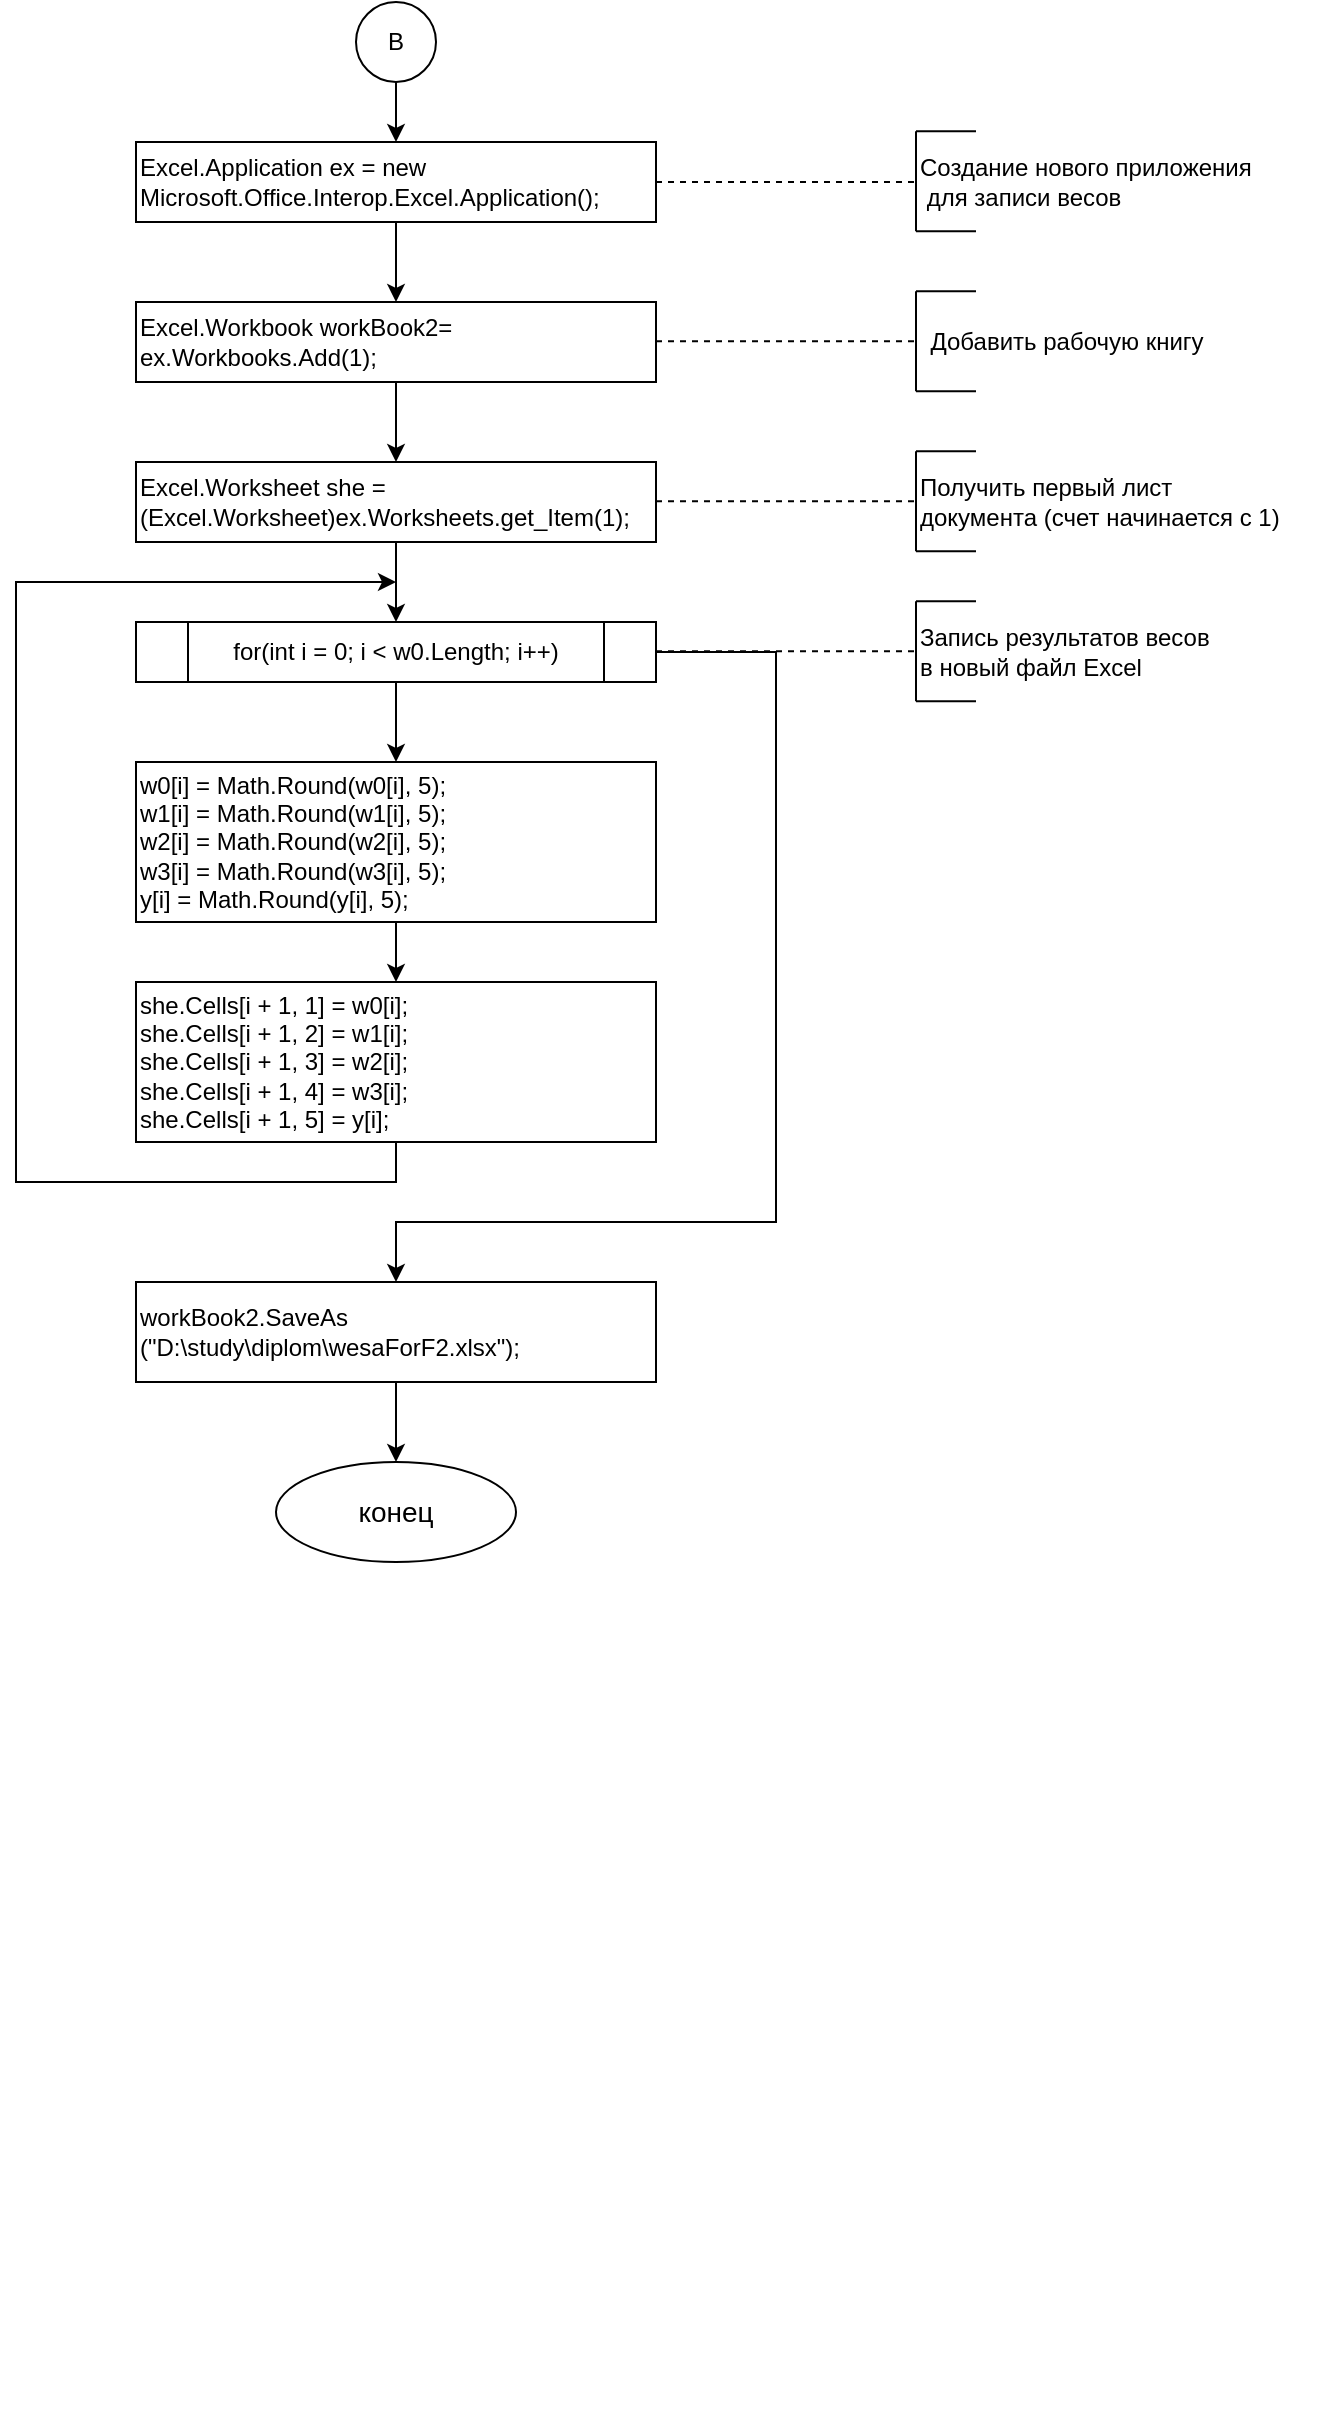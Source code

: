 <mxfile version="13.1.3" type="github"><diagram id="C5RBs43oDa-KdzZeNtuy" name="Page-1"><mxGraphModel dx="865" dy="1612" grid="1" gridSize="10" guides="1" tooltips="1" connect="1" arrows="1" fold="1" page="1" pageScale="1" pageWidth="827" pageHeight="1169" math="0" shadow="0"><root><mxCell id="WIyWlLk6GJQsqaUBKTNV-0"/><mxCell id="WIyWlLk6GJQsqaUBKTNV-1" parent="WIyWlLk6GJQsqaUBKTNV-0"/><mxCell id="FTiQs1ns2KFohDc8EjF0-0" value="&lt;span style=&quot;color: rgba(0 , 0 , 0 , 0) ; font-family: monospace ; font-size: 0px&quot;&gt;%3CmxGraphModel%3E%3Croot%3E%3CmxCell%20id%3D%220%22%2F%3E%3CmxCell%20id%3D%221%22%20parent%3D%220%22%2F%3E%3CmxCell%20id%3D%222%22%20value%3D%22%D0%92%22%20style%3D%22ellipse%3BwhiteSpace%3Dwrap%3Bhtml%3D1%3Baspect%3Dfixed%3B%22%20vertex%3D%221%22%20parent%3D%221%22%3E%3CmxGeometry%20x%3D%22280%22%20y%3D%221090%22%20width%3D%2240%22%20height%3D%2240%22%20as%3D%22geometry%22%2F%3E%3C%2FmxCell%3E%3C%2Froot%3E%3C%2FmxGraphModel%3E&lt;/span&gt;" style="text;html=1;align=center;verticalAlign=middle;resizable=0;points=[];autosize=1;" vertex="1" parent="WIyWlLk6GJQsqaUBKTNV-1"><mxGeometry x="337" y="66" width="20" height="20" as="geometry"/></mxCell><mxCell id="FTiQs1ns2KFohDc8EjF0-4" style="edgeStyle=orthogonalEdgeStyle;rounded=0;orthogonalLoop=1;jettySize=auto;html=1;entryX=0.5;entryY=0;entryDx=0;entryDy=0;" edge="1" parent="WIyWlLk6GJQsqaUBKTNV-1" source="FTiQs1ns2KFohDc8EjF0-1" target="FTiQs1ns2KFohDc8EjF0-3"><mxGeometry relative="1" as="geometry"/></mxCell><mxCell id="FTiQs1ns2KFohDc8EjF0-1" value="В" style="ellipse;whiteSpace=wrap;html=1;aspect=fixed;" vertex="1" parent="WIyWlLk6GJQsqaUBKTNV-1"><mxGeometry x="210" y="-1120" width="40" height="40" as="geometry"/></mxCell><mxCell id="FTiQs1ns2KFohDc8EjF0-13" style="edgeStyle=orthogonalEdgeStyle;rounded=0;orthogonalLoop=1;jettySize=auto;html=1;entryX=0.5;entryY=0;entryDx=0;entryDy=0;" edge="1" parent="WIyWlLk6GJQsqaUBKTNV-1" source="FTiQs1ns2KFohDc8EjF0-3" target="FTiQs1ns2KFohDc8EjF0-12"><mxGeometry relative="1" as="geometry"/></mxCell><mxCell id="FTiQs1ns2KFohDc8EjF0-3" value="Excel.Application ex = new Microsoft.Office.Interop.Excel.Application();" style="rounded=0;whiteSpace=wrap;html=1;align=left;" vertex="1" parent="WIyWlLk6GJQsqaUBKTNV-1"><mxGeometry x="100" y="-1050" width="260" height="40" as="geometry"/></mxCell><mxCell id="FTiQs1ns2KFohDc8EjF0-5" value="" style="endArrow=none;dashed=1;html=1;" edge="1" parent="WIyWlLk6GJQsqaUBKTNV-1"><mxGeometry width="50" height="50" relative="1" as="geometry"><mxPoint x="360" y="-1030" as="sourcePoint"/><mxPoint x="490" y="-1030" as="targetPoint"/></mxGeometry></mxCell><mxCell id="FTiQs1ns2KFohDc8EjF0-6" value="Создание нового приложения&lt;br&gt;&amp;nbsp;для записи весов" style="text;html=1;align=left;verticalAlign=middle;resizable=0;points=[];autosize=1;" vertex="1" parent="WIyWlLk6GJQsqaUBKTNV-1"><mxGeometry x="490" y="-1045" width="180" height="30" as="geometry"/></mxCell><mxCell id="FTiQs1ns2KFohDc8EjF0-9" value="" style="endArrow=none;html=1;" edge="1" parent="WIyWlLk6GJQsqaUBKTNV-1"><mxGeometry width="50" height="50" relative="1" as="geometry"><mxPoint x="490" y="-1005.42" as="sourcePoint"/><mxPoint x="490" y="-1055.42" as="targetPoint"/></mxGeometry></mxCell><mxCell id="FTiQs1ns2KFohDc8EjF0-10" value="" style="endArrow=none;html=1;" edge="1" parent="WIyWlLk6GJQsqaUBKTNV-1"><mxGeometry width="50" height="50" relative="1" as="geometry"><mxPoint x="490" y="-1055.42" as="sourcePoint"/><mxPoint x="520" y="-1055.42" as="targetPoint"/></mxGeometry></mxCell><mxCell id="FTiQs1ns2KFohDc8EjF0-11" value="" style="endArrow=none;html=1;" edge="1" parent="WIyWlLk6GJQsqaUBKTNV-1"><mxGeometry width="50" height="50" relative="1" as="geometry"><mxPoint x="490" y="-1005.42" as="sourcePoint"/><mxPoint x="520" y="-1005.42" as="targetPoint"/></mxGeometry></mxCell><mxCell id="FTiQs1ns2KFohDc8EjF0-21" style="edgeStyle=orthogonalEdgeStyle;rounded=0;orthogonalLoop=1;jettySize=auto;html=1;entryX=0.5;entryY=0;entryDx=0;entryDy=0;" edge="1" parent="WIyWlLk6GJQsqaUBKTNV-1" source="FTiQs1ns2KFohDc8EjF0-12" target="FTiQs1ns2KFohDc8EjF0-19"><mxGeometry relative="1" as="geometry"/></mxCell><mxCell id="FTiQs1ns2KFohDc8EjF0-12" value="Excel.Workbook workBook2= ex.Workbooks.Add(1);" style="rounded=0;whiteSpace=wrap;html=1;align=left;" vertex="1" parent="WIyWlLk6GJQsqaUBKTNV-1"><mxGeometry x="100" y="-970" width="260" height="40" as="geometry"/></mxCell><mxCell id="FTiQs1ns2KFohDc8EjF0-14" value="" style="endArrow=none;dashed=1;html=1;" edge="1" parent="WIyWlLk6GJQsqaUBKTNV-1"><mxGeometry width="50" height="50" relative="1" as="geometry"><mxPoint x="360" y="-950.42" as="sourcePoint"/><mxPoint x="490" y="-950.42" as="targetPoint"/></mxGeometry></mxCell><mxCell id="FTiQs1ns2KFohDc8EjF0-15" value="" style="endArrow=none;html=1;" edge="1" parent="WIyWlLk6GJQsqaUBKTNV-1"><mxGeometry width="50" height="50" relative="1" as="geometry"><mxPoint x="490" y="-925.42" as="sourcePoint"/><mxPoint x="490" y="-975.42" as="targetPoint"/></mxGeometry></mxCell><mxCell id="FTiQs1ns2KFohDc8EjF0-16" value="" style="endArrow=none;html=1;" edge="1" parent="WIyWlLk6GJQsqaUBKTNV-1"><mxGeometry width="50" height="50" relative="1" as="geometry"><mxPoint x="490" y="-975.42" as="sourcePoint"/><mxPoint x="520" y="-975.42" as="targetPoint"/></mxGeometry></mxCell><mxCell id="FTiQs1ns2KFohDc8EjF0-17" value="" style="endArrow=none;html=1;" edge="1" parent="WIyWlLk6GJQsqaUBKTNV-1"><mxGeometry width="50" height="50" relative="1" as="geometry"><mxPoint x="490" y="-925.42" as="sourcePoint"/><mxPoint x="520" y="-925.42" as="targetPoint"/></mxGeometry></mxCell><mxCell id="FTiQs1ns2KFohDc8EjF0-18" value="Добавить рабочую книгу" style="text;html=1;align=center;verticalAlign=middle;resizable=0;points=[];autosize=1;" vertex="1" parent="WIyWlLk6GJQsqaUBKTNV-1"><mxGeometry x="490" y="-960" width="150" height="20" as="geometry"/></mxCell><mxCell id="FTiQs1ns2KFohDc8EjF0-29" style="edgeStyle=orthogonalEdgeStyle;rounded=0;orthogonalLoop=1;jettySize=auto;html=1;entryX=0.5;entryY=0;entryDx=0;entryDy=0;" edge="1" parent="WIyWlLk6GJQsqaUBKTNV-1" source="FTiQs1ns2KFohDc8EjF0-19" target="FTiQs1ns2KFohDc8EjF0-28"><mxGeometry relative="1" as="geometry"/></mxCell><mxCell id="FTiQs1ns2KFohDc8EjF0-19" value="Excel.Worksheet she = (Excel.Worksheet)ex.Worksheets.get_Item(1);" style="rounded=0;whiteSpace=wrap;html=1;align=left;" vertex="1" parent="WIyWlLk6GJQsqaUBKTNV-1"><mxGeometry x="100" y="-890" width="260" height="40" as="geometry"/></mxCell><mxCell id="FTiQs1ns2KFohDc8EjF0-22" value="" style="endArrow=none;dashed=1;html=1;" edge="1" parent="WIyWlLk6GJQsqaUBKTNV-1"><mxGeometry width="50" height="50" relative="1" as="geometry"><mxPoint x="360" y="-795.34" as="sourcePoint"/><mxPoint x="490" y="-795.34" as="targetPoint"/></mxGeometry></mxCell><mxCell id="FTiQs1ns2KFohDc8EjF0-24" value="" style="endArrow=none;html=1;" edge="1" parent="WIyWlLk6GJQsqaUBKTNV-1"><mxGeometry width="50" height="50" relative="1" as="geometry"><mxPoint x="490" y="-845.34" as="sourcePoint"/><mxPoint x="490" y="-895.34" as="targetPoint"/></mxGeometry></mxCell><mxCell id="FTiQs1ns2KFohDc8EjF0-25" value="" style="endArrow=none;html=1;" edge="1" parent="WIyWlLk6GJQsqaUBKTNV-1"><mxGeometry width="50" height="50" relative="1" as="geometry"><mxPoint x="490" y="-895.34" as="sourcePoint"/><mxPoint x="520" y="-895.34" as="targetPoint"/></mxGeometry></mxCell><mxCell id="FTiQs1ns2KFohDc8EjF0-26" value="" style="endArrow=none;html=1;" edge="1" parent="WIyWlLk6GJQsqaUBKTNV-1"><mxGeometry width="50" height="50" relative="1" as="geometry"><mxPoint x="490" y="-845.34" as="sourcePoint"/><mxPoint x="520" y="-845.34" as="targetPoint"/></mxGeometry></mxCell><mxCell id="FTiQs1ns2KFohDc8EjF0-27" value="Получить первый лист &lt;br&gt;документа (счет начинается с 1)" style="text;html=1;align=left;verticalAlign=middle;resizable=0;points=[];autosize=1;" vertex="1" parent="WIyWlLk6GJQsqaUBKTNV-1"><mxGeometry x="490" y="-885" width="200" height="30" as="geometry"/></mxCell><mxCell id="FTiQs1ns2KFohDc8EjF0-36" style="edgeStyle=orthogonalEdgeStyle;rounded=0;orthogonalLoop=1;jettySize=auto;html=1;entryX=0.5;entryY=0;entryDx=0;entryDy=0;" edge="1" parent="WIyWlLk6GJQsqaUBKTNV-1" source="FTiQs1ns2KFohDc8EjF0-28" target="FTiQs1ns2KFohDc8EjF0-35"><mxGeometry relative="1" as="geometry"/></mxCell><mxCell id="FTiQs1ns2KFohDc8EjF0-45" style="edgeStyle=orthogonalEdgeStyle;rounded=0;orthogonalLoop=1;jettySize=auto;html=1;entryX=0.5;entryY=0;entryDx=0;entryDy=0;" edge="1" parent="WIyWlLk6GJQsqaUBKTNV-1" source="FTiQs1ns2KFohDc8EjF0-28" target="FTiQs1ns2KFohDc8EjF0-41"><mxGeometry relative="1" as="geometry"><Array as="points"><mxPoint x="420" y="-795"/><mxPoint x="420" y="-510"/></Array></mxGeometry></mxCell><mxCell id="FTiQs1ns2KFohDc8EjF0-28" value="&lt;font style=&quot;font-size: 12px&quot;&gt;for(int i = 0; i &amp;lt; w0.Length; i++)&lt;/font&gt;" style="shape=process;whiteSpace=wrap;html=1;backgroundOutline=1;" vertex="1" parent="WIyWlLk6GJQsqaUBKTNV-1"><mxGeometry x="100" y="-810" width="260" height="30" as="geometry"/></mxCell><mxCell id="FTiQs1ns2KFohDc8EjF0-30" value="" style="endArrow=none;dashed=1;html=1;" edge="1" parent="WIyWlLk6GJQsqaUBKTNV-1"><mxGeometry width="50" height="50" relative="1" as="geometry"><mxPoint x="360" y="-870.34" as="sourcePoint"/><mxPoint x="490" y="-870.34" as="targetPoint"/></mxGeometry></mxCell><mxCell id="FTiQs1ns2KFohDc8EjF0-31" value="" style="endArrow=none;html=1;" edge="1" parent="WIyWlLk6GJQsqaUBKTNV-1"><mxGeometry width="50" height="50" relative="1" as="geometry"><mxPoint x="490" y="-770.34" as="sourcePoint"/><mxPoint x="490" y="-820.34" as="targetPoint"/></mxGeometry></mxCell><mxCell id="FTiQs1ns2KFohDc8EjF0-32" value="" style="endArrow=none;html=1;" edge="1" parent="WIyWlLk6GJQsqaUBKTNV-1"><mxGeometry width="50" height="50" relative="1" as="geometry"><mxPoint x="490" y="-820.34" as="sourcePoint"/><mxPoint x="520" y="-820.34" as="targetPoint"/></mxGeometry></mxCell><mxCell id="FTiQs1ns2KFohDc8EjF0-33" value="" style="endArrow=none;html=1;" edge="1" parent="WIyWlLk6GJQsqaUBKTNV-1"><mxGeometry width="50" height="50" relative="1" as="geometry"><mxPoint x="490" y="-770.34" as="sourcePoint"/><mxPoint x="520" y="-770.34" as="targetPoint"/></mxGeometry></mxCell><mxCell id="FTiQs1ns2KFohDc8EjF0-34" value="Запись результатов весов&lt;br&gt;в новый файл Excel" style="text;html=1;align=left;verticalAlign=middle;resizable=0;points=[];autosize=1;" vertex="1" parent="WIyWlLk6GJQsqaUBKTNV-1"><mxGeometry x="490" y="-810" width="160" height="30" as="geometry"/></mxCell><mxCell id="FTiQs1ns2KFohDc8EjF0-38" style="edgeStyle=orthogonalEdgeStyle;rounded=0;orthogonalLoop=1;jettySize=auto;html=1;entryX=0.5;entryY=0;entryDx=0;entryDy=0;" edge="1" parent="WIyWlLk6GJQsqaUBKTNV-1" source="FTiQs1ns2KFohDc8EjF0-35" target="FTiQs1ns2KFohDc8EjF0-37"><mxGeometry relative="1" as="geometry"/></mxCell><mxCell id="FTiQs1ns2KFohDc8EjF0-35" value="w0[i] = Math.Round(w0[i], 5); &lt;br&gt;w1[i] = Math.Round(w1[i], 5);&lt;br&gt;w2[i] = Math.Round(w2[i], 5);&lt;br&gt;w3[i] = Math.Round(w3[i], 5);&lt;br&gt;y[i] = Math.Round(y[i], 5);" style="rounded=0;whiteSpace=wrap;html=1;align=left;" vertex="1" parent="WIyWlLk6GJQsqaUBKTNV-1"><mxGeometry x="100" y="-740" width="260" height="80" as="geometry"/></mxCell><mxCell id="FTiQs1ns2KFohDc8EjF0-40" style="edgeStyle=orthogonalEdgeStyle;rounded=0;orthogonalLoop=1;jettySize=auto;html=1;" edge="1" parent="WIyWlLk6GJQsqaUBKTNV-1" source="FTiQs1ns2KFohDc8EjF0-37"><mxGeometry relative="1" as="geometry"><mxPoint x="230" y="-830" as="targetPoint"/><Array as="points"><mxPoint x="230" y="-530"/><mxPoint x="40" y="-530"/></Array></mxGeometry></mxCell><mxCell id="FTiQs1ns2KFohDc8EjF0-37" value="she.Cells[i + 1, 1] = w0[i];&lt;br&gt;she.Cells[i + 1, 2] = w1[i];&lt;br&gt;she.Cells[i + 1, 3] = w2[i];&lt;br&gt;she.Cells[i + 1, 4] = w3[i];&lt;br&gt;she.Cells[i + 1, 5] = y[i];" style="rounded=0;whiteSpace=wrap;html=1;align=left;" vertex="1" parent="WIyWlLk6GJQsqaUBKTNV-1"><mxGeometry x="100" y="-630" width="260" height="80" as="geometry"/></mxCell><mxCell id="FTiQs1ns2KFohDc8EjF0-44" style="edgeStyle=orthogonalEdgeStyle;rounded=0;orthogonalLoop=1;jettySize=auto;html=1;entryX=0.5;entryY=0;entryDx=0;entryDy=0;" edge="1" parent="WIyWlLk6GJQsqaUBKTNV-1" source="FTiQs1ns2KFohDc8EjF0-41" target="FTiQs1ns2KFohDc8EjF0-43"><mxGeometry relative="1" as="geometry"/></mxCell><mxCell id="FTiQs1ns2KFohDc8EjF0-41" value="workBook2.SaveAs&lt;br&gt;(&quot;D:\\study\\diplom\\wesаForF2.xlsx&quot;);" style="rounded=0;whiteSpace=wrap;html=1;align=left;" vertex="1" parent="WIyWlLk6GJQsqaUBKTNV-1"><mxGeometry x="100" y="-480" width="260" height="50" as="geometry"/></mxCell><mxCell id="FTiQs1ns2KFohDc8EjF0-43" value="&lt;span style=&quot;font-size: 14px&quot;&gt;конец&lt;/span&gt;" style="ellipse;whiteSpace=wrap;html=1;" vertex="1" parent="WIyWlLk6GJQsqaUBKTNV-1"><mxGeometry x="170" y="-390" width="120" height="50" as="geometry"/></mxCell></root></mxGraphModel></diagram></mxfile>
